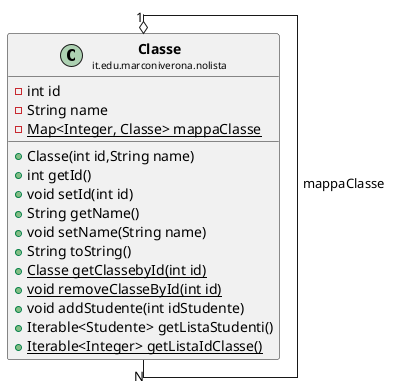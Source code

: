 @startuml

skinparam svgLinkTarget _parent
skinparam linetype ortho
set namespaceSeparator none
class "<b><size:14>Classe</b>\n<size:10>it.edu.marconiverona.nolista" as it.edu.marconiverona.nolista.Classe  [[../../../../it/edu/marconiverona/nolista/Classe.html{it.edu.marconiverona.nolista.Classe}]] {
-int id
-String name
{static} -Map<Integer, Classe> mappaClasse
+Classe(int id,String name)
+int getId()
+void setId(int id)
+String getName()
+void setName(String name)
+String toString()
{static} +Classe getClassebyId(int id)
{static} +void removeClasseById(int id)
+void addStudente(int idStudente)
+Iterable<Studente> getListaStudenti()
{static} +Iterable<Integer> getListaIdClasse()
}



it.edu.marconiverona.nolista.Classe "1" o-d- "N" it.edu.marconiverona.nolista.Classe: "mappaClasse"


@enduml
